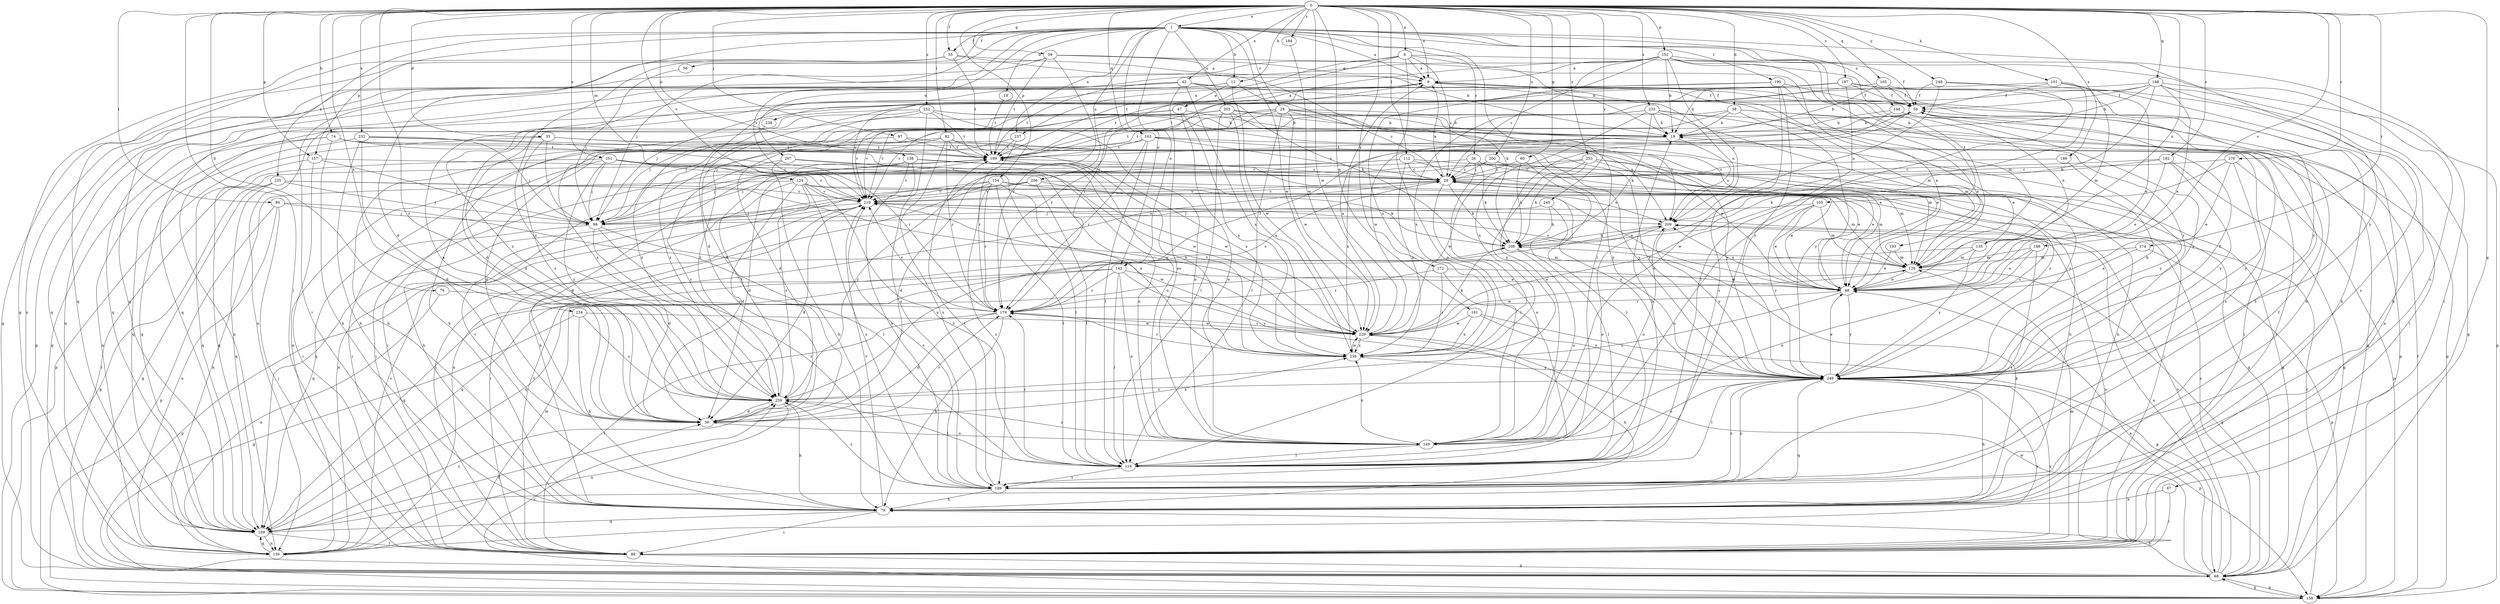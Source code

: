 strict digraph  {
0;
1;
6;
9;
12;
18;
19;
26;
28;
29;
35;
38;
39;
42;
47;
48;
55;
56;
58;
59;
60;
67;
68;
74;
76;
78;
80;
82;
88;
97;
98;
101;
105;
108;
112;
119;
124;
128;
135;
138;
139;
142;
148;
149;
152;
154;
157;
158;
161;
163;
165;
168;
169;
170;
172;
174;
179;
182;
184;
186;
187;
188;
189;
190;
193;
199;
200;
205;
206;
207;
209;
219;
229;
232;
233;
234;
235;
237;
238;
239;
245;
248;
249;
251;
252;
253;
259;
0 -> 1  [label=a];
0 -> 6  [label=a];
0 -> 9  [label=a];
0 -> 12  [label=b];
0 -> 35  [label=d];
0 -> 38  [label=d];
0 -> 42  [label=e];
0 -> 55  [label=f];
0 -> 59  [label=g];
0 -> 60  [label=g];
0 -> 67  [label=g];
0 -> 74  [label=h];
0 -> 76  [label=h];
0 -> 80  [label=i];
0 -> 82  [label=i];
0 -> 88  [label=i];
0 -> 97  [label=j];
0 -> 101  [label=k];
0 -> 112  [label=l];
0 -> 124  [label=m];
0 -> 135  [label=n];
0 -> 138  [label=n];
0 -> 142  [label=o];
0 -> 152  [label=p];
0 -> 154  [label=p];
0 -> 157  [label=p];
0 -> 161  [label=q];
0 -> 163  [label=q];
0 -> 165  [label=q];
0 -> 168  [label=q];
0 -> 170  [label=r];
0 -> 172  [label=r];
0 -> 174  [label=r];
0 -> 182  [label=s];
0 -> 184  [label=s];
0 -> 186  [label=s];
0 -> 187  [label=s];
0 -> 188  [label=s];
0 -> 200  [label=u];
0 -> 219  [label=v];
0 -> 229  [label=w];
0 -> 232  [label=x];
0 -> 233  [label=x];
0 -> 234  [label=x];
0 -> 245  [label=y];
0 -> 248  [label=y];
0 -> 251  [label=z];
0 -> 252  [label=z];
0 -> 253  [label=z];
0 -> 259  [label=z];
1 -> 9  [label=a];
1 -> 12  [label=b];
1 -> 18  [label=b];
1 -> 26  [label=c];
1 -> 28  [label=c];
1 -> 39  [label=d];
1 -> 55  [label=f];
1 -> 56  [label=f];
1 -> 68  [label=g];
1 -> 88  [label=i];
1 -> 98  [label=j];
1 -> 105  [label=k];
1 -> 119  [label=l];
1 -> 142  [label=o];
1 -> 148  [label=o];
1 -> 157  [label=p];
1 -> 190  [label=t];
1 -> 193  [label=t];
1 -> 205  [label=u];
1 -> 206  [label=u];
1 -> 207  [label=u];
1 -> 219  [label=v];
1 -> 229  [label=w];
1 -> 235  [label=x];
1 -> 237  [label=x];
6 -> 9  [label=a];
6 -> 19  [label=b];
6 -> 29  [label=c];
6 -> 149  [label=o];
6 -> 169  [label=q];
6 -> 179  [label=r];
6 -> 189  [label=s];
6 -> 237  [label=x];
9 -> 58  [label=f];
9 -> 78  [label=h];
9 -> 179  [label=r];
9 -> 209  [label=u];
9 -> 219  [label=v];
9 -> 238  [label=x];
9 -> 249  [label=y];
12 -> 29  [label=c];
12 -> 47  [label=e];
12 -> 139  [label=n];
12 -> 169  [label=q];
12 -> 229  [label=w];
18 -> 199  [label=t];
19 -> 199  [label=t];
19 -> 209  [label=u];
19 -> 239  [label=x];
26 -> 29  [label=c];
26 -> 39  [label=d];
26 -> 78  [label=h];
26 -> 88  [label=i];
26 -> 108  [label=k];
26 -> 119  [label=l];
28 -> 19  [label=b];
28 -> 48  [label=e];
28 -> 88  [label=i];
28 -> 119  [label=l];
28 -> 199  [label=t];
28 -> 209  [label=u];
28 -> 219  [label=v];
28 -> 229  [label=w];
28 -> 259  [label=z];
29 -> 9  [label=a];
29 -> 48  [label=e];
29 -> 108  [label=k];
29 -> 139  [label=n];
29 -> 149  [label=o];
29 -> 219  [label=v];
35 -> 98  [label=j];
35 -> 158  [label=p];
35 -> 199  [label=t];
35 -> 249  [label=y];
35 -> 259  [label=z];
38 -> 19  [label=b];
38 -> 158  [label=p];
38 -> 189  [label=s];
38 -> 199  [label=t];
38 -> 219  [label=v];
38 -> 249  [label=y];
39 -> 9  [label=a];
39 -> 149  [label=o];
39 -> 179  [label=r];
39 -> 239  [label=x];
42 -> 58  [label=f];
42 -> 108  [label=k];
42 -> 128  [label=m];
42 -> 149  [label=o];
42 -> 158  [label=p];
42 -> 169  [label=q];
42 -> 199  [label=t];
42 -> 239  [label=x];
42 -> 259  [label=z];
47 -> 19  [label=b];
47 -> 98  [label=j];
47 -> 149  [label=o];
47 -> 219  [label=v];
47 -> 239  [label=x];
48 -> 179  [label=r];
48 -> 209  [label=u];
48 -> 249  [label=y];
48 -> 259  [label=z];
55 -> 9  [label=a];
55 -> 88  [label=i];
55 -> 108  [label=k];
55 -> 169  [label=q];
55 -> 199  [label=t];
55 -> 259  [label=z];
56 -> 98  [label=j];
58 -> 19  [label=b];
58 -> 39  [label=d];
58 -> 229  [label=w];
58 -> 249  [label=y];
59 -> 9  [label=a];
59 -> 19  [label=b];
59 -> 48  [label=e];
59 -> 68  [label=g];
59 -> 139  [label=n];
59 -> 179  [label=r];
59 -> 199  [label=t];
60 -> 29  [label=c];
60 -> 108  [label=k];
60 -> 119  [label=l];
67 -> 78  [label=h];
67 -> 88  [label=i];
68 -> 29  [label=c];
68 -> 48  [label=e];
68 -> 78  [label=h];
68 -> 158  [label=p];
68 -> 199  [label=t];
68 -> 209  [label=u];
68 -> 219  [label=v];
68 -> 229  [label=w];
74 -> 48  [label=e];
74 -> 78  [label=h];
74 -> 139  [label=n];
74 -> 149  [label=o];
74 -> 169  [label=q];
74 -> 199  [label=t];
76 -> 139  [label=n];
76 -> 179  [label=r];
78 -> 58  [label=f];
78 -> 88  [label=i];
78 -> 108  [label=k];
78 -> 169  [label=q];
78 -> 199  [label=t];
78 -> 219  [label=v];
80 -> 88  [label=i];
80 -> 98  [label=j];
80 -> 119  [label=l];
80 -> 139  [label=n];
80 -> 158  [label=p];
82 -> 39  [label=d];
82 -> 78  [label=h];
82 -> 179  [label=r];
82 -> 189  [label=s];
82 -> 199  [label=t];
82 -> 239  [label=x];
82 -> 249  [label=y];
88 -> 9  [label=a];
88 -> 68  [label=g];
88 -> 128  [label=m];
88 -> 209  [label=u];
88 -> 219  [label=v];
88 -> 249  [label=y];
97 -> 78  [label=h];
97 -> 199  [label=t];
97 -> 249  [label=y];
98 -> 39  [label=d];
98 -> 169  [label=q];
98 -> 189  [label=s];
98 -> 229  [label=w];
101 -> 48  [label=e];
101 -> 58  [label=f];
101 -> 128  [label=m];
101 -> 149  [label=o];
101 -> 199  [label=t];
105 -> 48  [label=e];
105 -> 98  [label=j];
105 -> 128  [label=m];
105 -> 149  [label=o];
105 -> 249  [label=y];
108 -> 128  [label=m];
108 -> 149  [label=o];
108 -> 169  [label=q];
112 -> 29  [label=c];
112 -> 39  [label=d];
112 -> 48  [label=e];
112 -> 68  [label=g];
112 -> 98  [label=j];
112 -> 239  [label=x];
119 -> 19  [label=b];
119 -> 179  [label=r];
119 -> 189  [label=s];
124 -> 39  [label=d];
124 -> 48  [label=e];
124 -> 78  [label=h];
124 -> 119  [label=l];
124 -> 128  [label=m];
124 -> 139  [label=n];
124 -> 189  [label=s];
124 -> 219  [label=v];
124 -> 259  [label=z];
128 -> 48  [label=e];
128 -> 68  [label=g];
128 -> 219  [label=v];
128 -> 229  [label=w];
135 -> 128  [label=m];
135 -> 169  [label=q];
135 -> 249  [label=y];
138 -> 29  [label=c];
138 -> 39  [label=d];
138 -> 48  [label=e];
138 -> 88  [label=i];
138 -> 189  [label=s];
138 -> 219  [label=v];
138 -> 229  [label=w];
139 -> 128  [label=m];
139 -> 169  [label=q];
139 -> 219  [label=v];
139 -> 249  [label=y];
142 -> 48  [label=e];
142 -> 119  [label=l];
142 -> 149  [label=o];
142 -> 158  [label=p];
142 -> 169  [label=q];
142 -> 179  [label=r];
142 -> 249  [label=y];
148 -> 19  [label=b];
148 -> 68  [label=g];
148 -> 149  [label=o];
148 -> 189  [label=s];
149 -> 119  [label=l];
149 -> 209  [label=u];
149 -> 239  [label=x];
149 -> 259  [label=z];
152 -> 9  [label=a];
152 -> 19  [label=b];
152 -> 29  [label=c];
152 -> 39  [label=d];
152 -> 48  [label=e];
152 -> 58  [label=f];
152 -> 128  [label=m];
152 -> 199  [label=t];
152 -> 209  [label=u];
152 -> 239  [label=x];
152 -> 249  [label=y];
154 -> 78  [label=h];
154 -> 88  [label=i];
154 -> 119  [label=l];
154 -> 128  [label=m];
154 -> 179  [label=r];
154 -> 189  [label=s];
154 -> 219  [label=v];
154 -> 239  [label=x];
154 -> 249  [label=y];
157 -> 29  [label=c];
157 -> 88  [label=i];
157 -> 98  [label=j];
157 -> 169  [label=q];
158 -> 29  [label=c];
158 -> 58  [label=f];
158 -> 68  [label=g];
158 -> 259  [label=z];
161 -> 68  [label=g];
161 -> 229  [label=w];
161 -> 239  [label=x];
161 -> 249  [label=y];
163 -> 29  [label=c];
163 -> 88  [label=i];
163 -> 119  [label=l];
163 -> 128  [label=m];
163 -> 179  [label=r];
163 -> 199  [label=t];
163 -> 249  [label=y];
165 -> 19  [label=b];
165 -> 58  [label=f];
165 -> 189  [label=s];
165 -> 239  [label=x];
168 -> 19  [label=b];
168 -> 48  [label=e];
168 -> 58  [label=f];
168 -> 68  [label=g];
168 -> 78  [label=h];
168 -> 108  [label=k];
168 -> 158  [label=p];
168 -> 169  [label=q];
168 -> 199  [label=t];
169 -> 39  [label=d];
169 -> 88  [label=i];
169 -> 139  [label=n];
169 -> 259  [label=z];
170 -> 29  [label=c];
170 -> 48  [label=e];
170 -> 158  [label=p];
170 -> 229  [label=w];
170 -> 249  [label=y];
172 -> 48  [label=e];
172 -> 119  [label=l];
172 -> 179  [label=r];
172 -> 239  [label=x];
174 -> 48  [label=e];
174 -> 128  [label=m];
174 -> 158  [label=p];
179 -> 29  [label=c];
179 -> 39  [label=d];
179 -> 58  [label=f];
179 -> 78  [label=h];
179 -> 88  [label=i];
179 -> 219  [label=v];
179 -> 229  [label=w];
182 -> 29  [label=c];
182 -> 48  [label=e];
182 -> 68  [label=g];
182 -> 108  [label=k];
182 -> 249  [label=y];
184 -> 229  [label=w];
186 -> 29  [label=c];
186 -> 249  [label=y];
187 -> 19  [label=b];
187 -> 39  [label=d];
187 -> 58  [label=f];
187 -> 78  [label=h];
187 -> 98  [label=j];
187 -> 119  [label=l];
187 -> 249  [label=y];
188 -> 48  [label=e];
188 -> 128  [label=m];
188 -> 149  [label=o];
188 -> 189  [label=s];
189 -> 78  [label=h];
189 -> 199  [label=t];
189 -> 219  [label=v];
189 -> 249  [label=y];
189 -> 259  [label=z];
190 -> 39  [label=d];
190 -> 48  [label=e];
190 -> 58  [label=f];
190 -> 139  [label=n];
190 -> 189  [label=s];
190 -> 249  [label=y];
193 -> 48  [label=e];
193 -> 128  [label=m];
199 -> 29  [label=c];
199 -> 239  [label=x];
200 -> 29  [label=c];
200 -> 68  [label=g];
200 -> 229  [label=w];
200 -> 249  [label=y];
200 -> 259  [label=z];
205 -> 19  [label=b];
205 -> 88  [label=i];
205 -> 98  [label=j];
205 -> 119  [label=l];
205 -> 139  [label=n];
205 -> 209  [label=u];
205 -> 239  [label=x];
205 -> 259  [label=z];
206 -> 108  [label=k];
206 -> 119  [label=l];
206 -> 139  [label=n];
206 -> 169  [label=q];
206 -> 209  [label=u];
206 -> 219  [label=v];
207 -> 29  [label=c];
207 -> 78  [label=h];
207 -> 119  [label=l];
207 -> 259  [label=z];
209 -> 108  [label=k];
209 -> 149  [label=o];
209 -> 249  [label=y];
219 -> 29  [label=c];
219 -> 39  [label=d];
219 -> 88  [label=i];
219 -> 98  [label=j];
219 -> 209  [label=u];
229 -> 9  [label=a];
229 -> 78  [label=h];
229 -> 108  [label=k];
229 -> 179  [label=r];
229 -> 219  [label=v];
229 -> 239  [label=x];
232 -> 39  [label=d];
232 -> 78  [label=h];
232 -> 98  [label=j];
232 -> 169  [label=q];
232 -> 179  [label=r];
232 -> 199  [label=t];
233 -> 19  [label=b];
233 -> 48  [label=e];
233 -> 98  [label=j];
233 -> 108  [label=k];
233 -> 128  [label=m];
233 -> 158  [label=p];
233 -> 219  [label=v];
233 -> 239  [label=x];
234 -> 68  [label=g];
234 -> 78  [label=h];
234 -> 229  [label=w];
234 -> 259  [label=z];
235 -> 68  [label=g];
235 -> 98  [label=j];
235 -> 158  [label=p];
235 -> 169  [label=q];
235 -> 219  [label=v];
235 -> 229  [label=w];
237 -> 139  [label=n];
237 -> 179  [label=r];
237 -> 199  [label=t];
238 -> 259  [label=z];
239 -> 179  [label=r];
239 -> 199  [label=t];
239 -> 229  [label=w];
239 -> 249  [label=y];
245 -> 98  [label=j];
245 -> 108  [label=k];
245 -> 119  [label=l];
248 -> 58  [label=f];
248 -> 88  [label=i];
248 -> 119  [label=l];
248 -> 209  [label=u];
249 -> 19  [label=b];
249 -> 29  [label=c];
249 -> 48  [label=e];
249 -> 58  [label=f];
249 -> 78  [label=h];
249 -> 119  [label=l];
249 -> 149  [label=o];
249 -> 158  [label=p];
249 -> 169  [label=q];
249 -> 189  [label=s];
249 -> 259  [label=z];
251 -> 29  [label=c];
251 -> 88  [label=i];
251 -> 98  [label=j];
251 -> 149  [label=o];
251 -> 169  [label=q];
251 -> 219  [label=v];
251 -> 229  [label=w];
251 -> 259  [label=z];
252 -> 19  [label=b];
252 -> 39  [label=d];
252 -> 48  [label=e];
252 -> 68  [label=g];
252 -> 149  [label=o];
252 -> 189  [label=s];
252 -> 199  [label=t];
252 -> 259  [label=z];
253 -> 29  [label=c];
253 -> 78  [label=h];
253 -> 98  [label=j];
253 -> 108  [label=k];
253 -> 128  [label=m];
253 -> 239  [label=x];
253 -> 249  [label=y];
259 -> 39  [label=d];
259 -> 78  [label=h];
259 -> 119  [label=l];
259 -> 139  [label=n];
259 -> 199  [label=t];
259 -> 209  [label=u];
}
